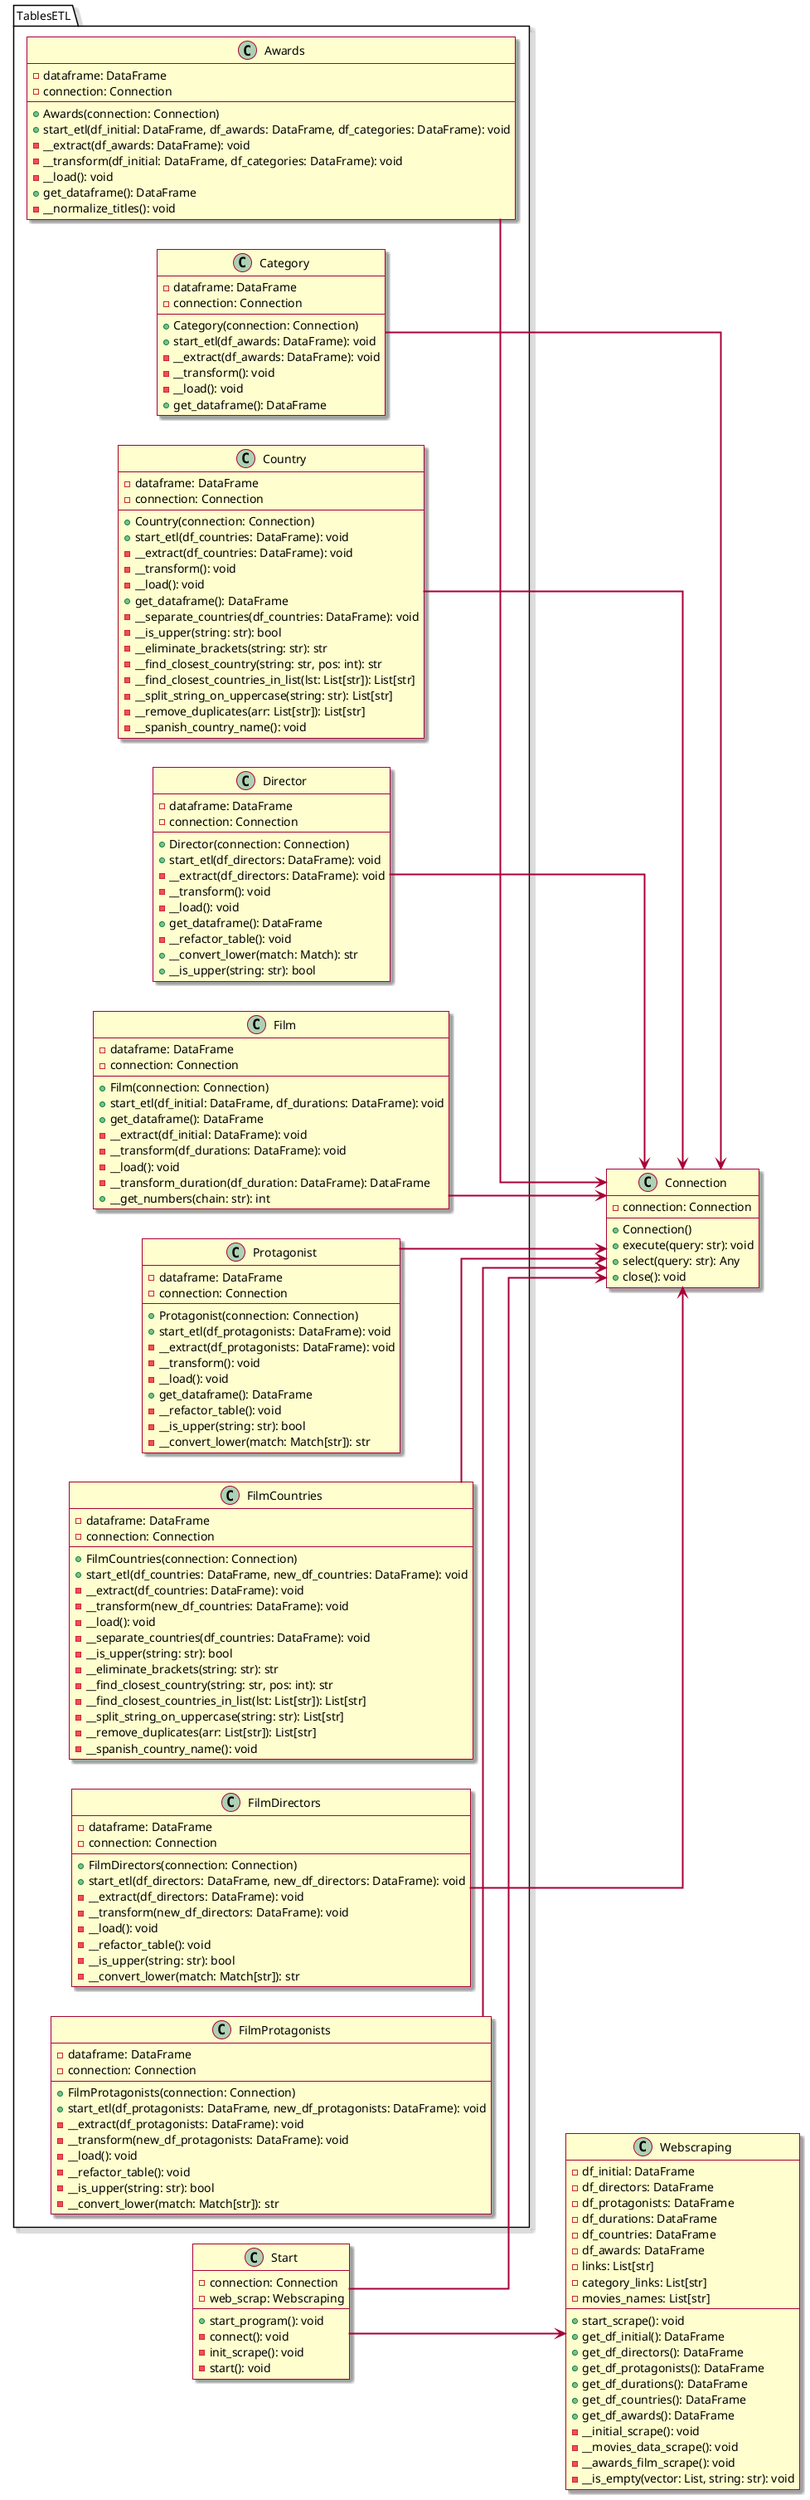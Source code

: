 @startuml
left to right direction
skin rose
skinparam linetype ortho
skinparam arrowthickness 2

package TablesETL {

    class Awards {
      - dataframe: DataFrame
      - connection: Connection

      + Awards(connection: Connection)
      + start_etl(df_initial: DataFrame, df_awards: DataFrame, df_categories: DataFrame): void
      - __extract(df_awards: DataFrame): void
      - __transform(df_initial: DataFrame, df_categories: DataFrame): void
      - __load(): void
      + get_dataframe(): DataFrame
      - __normalize_titles(): void
    }

    class Category {
      - dataframe: DataFrame
      - connection: Connection

      + Category(connection: Connection)
      + start_etl(df_awards: DataFrame): void
      - __extract(df_awards: DataFrame): void
      - __transform(): void
      - __load(): void
      + get_dataframe(): DataFrame
    }

    class Country {
      - dataframe: DataFrame
      - connection: Connection

      + Country(connection: Connection)
      + start_etl(df_countries: DataFrame): void
      - __extract(df_countries: DataFrame): void
      - __transform(): void
      - __load(): void
      + get_dataframe(): DataFrame
      - __separate_countries(df_countries: DataFrame): void
      - __is_upper(string: str): bool
      - __eliminate_brackets(string: str): str
      - __find_closest_country(string: str, pos: int): str
      - __find_closest_countries_in_list(lst: List[str]): List[str]
      - __split_string_on_uppercase(string: str): List[str]
      - __remove_duplicates(arr: List[str]): List[str]
      - __spanish_country_name(): void
    }

    class Director {
      - dataframe: DataFrame
      - connection: Connection

      + Director(connection: Connection)
      + start_etl(df_directors: DataFrame): void
      - __extract(df_directors: DataFrame): void
      - __transform(): void
      - __load(): void
      + get_dataframe(): DataFrame
      - __refactor_table(): void
      + __convert_lower(match: Match): str
      + __is_upper(string: str): bool
    }

    class Film {
      - dataframe: DataFrame
      - connection: Connection

      + Film(connection: Connection)
      + start_etl(df_initial: DataFrame, df_durations: DataFrame): void
      + get_dataframe(): DataFrame
      - __extract(df_initial: DataFrame): void
      - __transform(df_durations: DataFrame): void
      - __load(): void
      - __transform_duration(df_duration: DataFrame): DataFrame
      + __get_numbers(chain: str): int
    }

    class Protagonist {
      - dataframe: DataFrame
      - connection: Connection

      + Protagonist(connection: Connection)
      + start_etl(df_protagonists: DataFrame): void
      - __extract(df_protagonists: DataFrame): void
      - __transform(): void
      - __load(): void
      + get_dataframe(): DataFrame
      - __refactor_table(): void
      - __is_upper(string: str): bool
      - __convert_lower(match: Match[str]): str
    }

    class FilmCountries {
      - dataframe: DataFrame
      - connection: Connection

      + FilmCountries(connection: Connection)
      + start_etl(df_countries: DataFrame, new_df_countries: DataFrame): void
      - __extract(df_countries: DataFrame): void
      - __transform(new_df_countries: DataFrame): void
      - __load(): void
      - __separate_countries(df_countries: DataFrame): void
      - __is_upper(string: str): bool
      - __eliminate_brackets(string: str): str
      - __find_closest_country(string: str, pos: int): str
      - __find_closest_countries_in_list(lst: List[str]): List[str]
      - __split_string_on_uppercase(string: str): List[str]
      - __remove_duplicates(arr: List[str]): List[str]
      - __spanish_country_name(): void
    }

    class FilmDirectors {
      - dataframe: DataFrame
      - connection: Connection

      + FilmDirectors(connection: Connection)
      + start_etl(df_directors: DataFrame, new_df_directors: DataFrame): void
      - __extract(df_directors: DataFrame): void
      - __transform(new_df_directors: DataFrame): void
      - __load(): void
      - __refactor_table(): void
      - __is_upper(string: str): bool
      - __convert_lower(match: Match[str]): str
    }

    class FilmProtagonists {
      - dataframe: DataFrame
      - connection: Connection

      + FilmProtagonists(connection: Connection)
      + start_etl(df_protagonists: DataFrame, new_df_protagonists: DataFrame): void
      - __extract(df_protagonists: DataFrame): void
      - __transform(new_df_protagonists: DataFrame): void
      - __load(): void
      - __refactor_table(): void
      - __is_upper(string: str): bool
      - __convert_lower(match: Match[str]): str
    }

}

class Connection {
  - connection: Connection

  + Connection()
  + execute(query: str): void
  + select(query: str): Any
  + close(): void
}

class Webscraping {
  - df_initial: DataFrame
  - df_directors: DataFrame
  - df_protagonists: DataFrame
  - df_durations: DataFrame
  - df_countries: DataFrame
  - df_awards: DataFrame
  - links: List[str]
  - category_links: List[str]
  - movies_names: List[str]

  + start_scrape(): void
  + get_df_initial(): DataFrame
  + get_df_directors(): DataFrame
  + get_df_protagonists(): DataFrame
  + get_df_durations(): DataFrame
  + get_df_countries(): DataFrame
  + get_df_awards(): DataFrame
  - __initial_scrape(): void
  - __movies_data_scrape(): void
  - __awards_film_scrape(): void
  - __is_empty(vector: List, string: str): void
}

class Start {
  - connection: Connection
  - web_scrap: Webscraping

  + start_program(): void
  - connect(): void
  - init_scrape(): void
  - start(): void
}

Start --> Connection
Start --> Webscraping

Awards --> Connection
Category --> Connection
Country --> Connection
Director --> Connection
Film --> Connection
Protagonist --> Connection
FilmCountries --> Connection
FilmDirectors --> Connection
FilmProtagonists --> Connection


@enduml